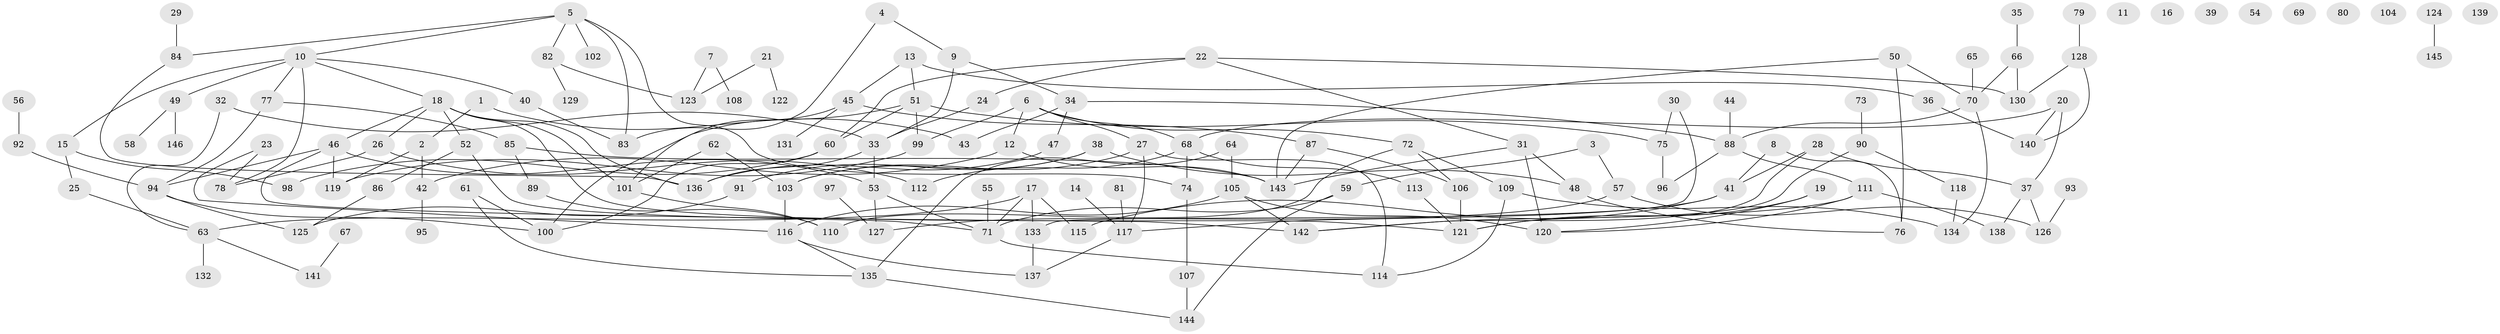// coarse degree distribution, {2: 0.05714285714285714, 4: 0.14285714285714285, 3: 0.17142857142857143, 9: 0.08571428571428572, 6: 0.17142857142857143, 5: 0.11428571428571428, 8: 0.05714285714285714, 7: 0.08571428571428572, 1: 0.11428571428571428}
// Generated by graph-tools (version 1.1) at 2025/35/03/04/25 23:35:55]
// undirected, 146 vertices, 197 edges
graph export_dot {
  node [color=gray90,style=filled];
  1;
  2;
  3;
  4;
  5;
  6;
  7;
  8;
  9;
  10;
  11;
  12;
  13;
  14;
  15;
  16;
  17;
  18;
  19;
  20;
  21;
  22;
  23;
  24;
  25;
  26;
  27;
  28;
  29;
  30;
  31;
  32;
  33;
  34;
  35;
  36;
  37;
  38;
  39;
  40;
  41;
  42;
  43;
  44;
  45;
  46;
  47;
  48;
  49;
  50;
  51;
  52;
  53;
  54;
  55;
  56;
  57;
  58;
  59;
  60;
  61;
  62;
  63;
  64;
  65;
  66;
  67;
  68;
  69;
  70;
  71;
  72;
  73;
  74;
  75;
  76;
  77;
  78;
  79;
  80;
  81;
  82;
  83;
  84;
  85;
  86;
  87;
  88;
  89;
  90;
  91;
  92;
  93;
  94;
  95;
  96;
  97;
  98;
  99;
  100;
  101;
  102;
  103;
  104;
  105;
  106;
  107;
  108;
  109;
  110;
  111;
  112;
  113;
  114;
  115;
  116;
  117;
  118;
  119;
  120;
  121;
  122;
  123;
  124;
  125;
  126;
  127;
  128;
  129;
  130;
  131;
  132;
  133;
  134;
  135;
  136;
  137;
  138;
  139;
  140;
  141;
  142;
  143;
  144;
  145;
  146;
  1 -- 2;
  1 -- 43;
  2 -- 42;
  2 -- 119;
  3 -- 57;
  3 -- 59;
  4 -- 9;
  4 -- 83;
  5 -- 10;
  5 -- 74;
  5 -- 82;
  5 -- 83;
  5 -- 84;
  5 -- 102;
  6 -- 12;
  6 -- 27;
  6 -- 68;
  6 -- 72;
  6 -- 99;
  7 -- 108;
  7 -- 123;
  8 -- 41;
  8 -- 76;
  9 -- 33;
  9 -- 34;
  10 -- 15;
  10 -- 18;
  10 -- 40;
  10 -- 49;
  10 -- 77;
  10 -- 78;
  12 -- 42;
  12 -- 143;
  13 -- 36;
  13 -- 45;
  13 -- 51;
  14 -- 117;
  15 -- 25;
  15 -- 98;
  17 -- 63;
  17 -- 71;
  17 -- 115;
  17 -- 133;
  18 -- 26;
  18 -- 46;
  18 -- 52;
  18 -- 101;
  18 -- 121;
  18 -- 136;
  19 -- 120;
  19 -- 121;
  20 -- 37;
  20 -- 68;
  20 -- 140;
  21 -- 122;
  21 -- 123;
  22 -- 24;
  22 -- 31;
  22 -- 60;
  22 -- 130;
  23 -- 78;
  23 -- 116;
  24 -- 33;
  25 -- 63;
  26 -- 78;
  26 -- 112;
  27 -- 103;
  27 -- 114;
  27 -- 117;
  28 -- 37;
  28 -- 41;
  28 -- 142;
  29 -- 84;
  30 -- 75;
  30 -- 133;
  31 -- 48;
  31 -- 120;
  31 -- 143;
  32 -- 33;
  32 -- 63;
  33 -- 53;
  33 -- 136;
  34 -- 43;
  34 -- 47;
  34 -- 88;
  35 -- 66;
  36 -- 140;
  37 -- 126;
  37 -- 138;
  38 -- 48;
  38 -- 91;
  38 -- 103;
  40 -- 83;
  41 -- 115;
  41 -- 117;
  42 -- 95;
  44 -- 88;
  45 -- 87;
  45 -- 101;
  45 -- 131;
  46 -- 53;
  46 -- 94;
  46 -- 119;
  46 -- 142;
  47 -- 136;
  48 -- 76;
  49 -- 58;
  49 -- 146;
  50 -- 70;
  50 -- 76;
  50 -- 143;
  51 -- 60;
  51 -- 75;
  51 -- 99;
  51 -- 100;
  52 -- 71;
  52 -- 86;
  53 -- 71;
  53 -- 127;
  55 -- 71;
  56 -- 92;
  57 -- 126;
  57 -- 127;
  59 -- 71;
  59 -- 144;
  60 -- 98;
  60 -- 100;
  61 -- 100;
  61 -- 135;
  62 -- 101;
  62 -- 103;
  63 -- 132;
  63 -- 141;
  64 -- 105;
  64 -- 135;
  65 -- 70;
  66 -- 70;
  66 -- 130;
  67 -- 141;
  68 -- 74;
  68 -- 112;
  68 -- 113;
  70 -- 88;
  70 -- 134;
  71 -- 114;
  72 -- 106;
  72 -- 109;
  72 -- 110;
  73 -- 90;
  74 -- 107;
  75 -- 96;
  77 -- 85;
  77 -- 94;
  79 -- 128;
  81 -- 117;
  82 -- 123;
  82 -- 129;
  84 -- 136;
  85 -- 89;
  85 -- 143;
  86 -- 125;
  87 -- 106;
  87 -- 143;
  88 -- 96;
  88 -- 111;
  89 -- 110;
  90 -- 118;
  90 -- 121;
  91 -- 125;
  92 -- 94;
  93 -- 126;
  94 -- 100;
  94 -- 125;
  97 -- 127;
  99 -- 119;
  101 -- 110;
  103 -- 116;
  105 -- 116;
  105 -- 120;
  105 -- 142;
  106 -- 121;
  107 -- 144;
  109 -- 114;
  109 -- 134;
  111 -- 120;
  111 -- 138;
  111 -- 142;
  113 -- 121;
  116 -- 135;
  116 -- 137;
  117 -- 137;
  118 -- 134;
  124 -- 145;
  128 -- 130;
  128 -- 140;
  133 -- 137;
  135 -- 144;
}
